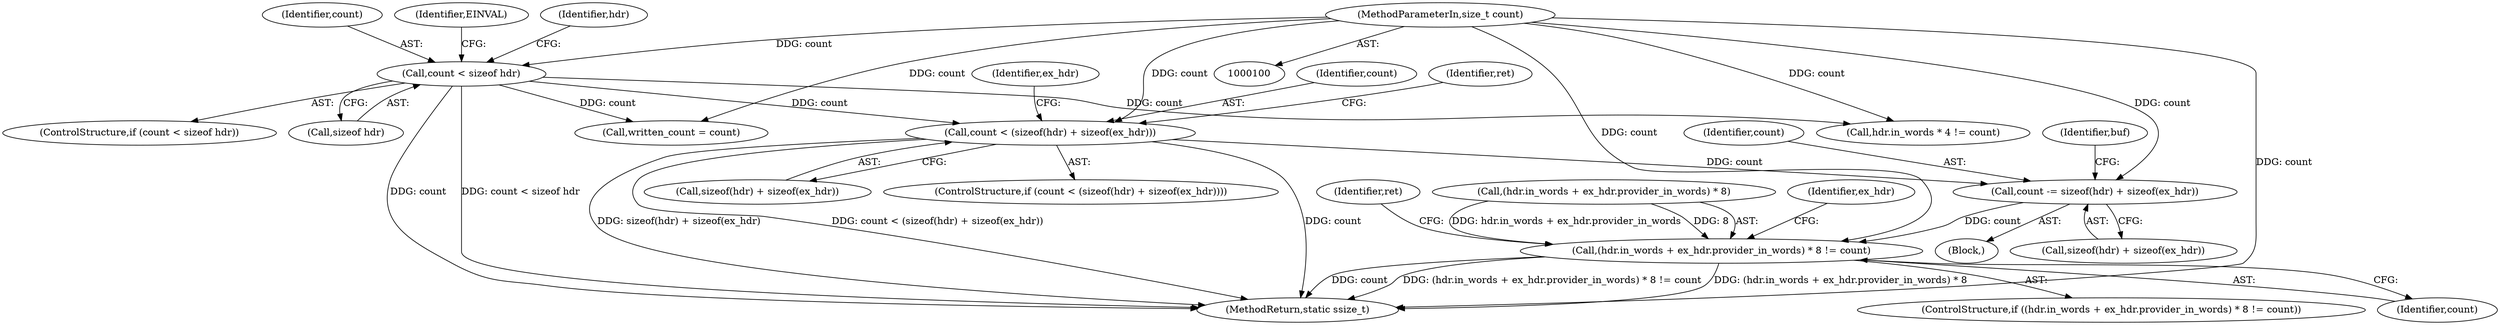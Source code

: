 digraph "0_linux_e6bd18f57aad1a2d1ef40e646d03ed0f2515c9e3_1@API" {
"1000357" [label="(Call,count -= sizeof(hdr) + sizeof(ex_hdr))"];
"1000328" [label="(Call,count < (sizeof(hdr) + sizeof(ex_hdr)))"];
"1000103" [label="(MethodParameterIn,size_t count)"];
"1000127" [label="(Call,count < sizeof hdr)"];
"1000372" [label="(Call,(hdr.in_words + ex_hdr.provider_in_words) * 8 != count)"];
"1000385" [label="(Identifier,ret)"];
"1000255" [label="(Call,hdr.in_words * 4 != count)"];
"1000297" [label="(Call,written_count = count)"];
"1000129" [label="(Call,sizeof hdr)"];
"1000359" [label="(Call,sizeof(hdr) + sizeof(ex_hdr))"];
"1000328" [label="(Call,count < (sizeof(hdr) + sizeof(ex_hdr)))"];
"1000358" [label="(Identifier,count)"];
"1000103" [label="(MethodParameterIn,size_t count)"];
"1000540" [label="(MethodReturn,static ssize_t)"];
"1000371" [label="(ControlStructure,if ((hdr.in_words + ex_hdr.provider_in_words) * 8 != count))"];
"1000126" [label="(ControlStructure,if (count < sizeof hdr))"];
"1000292" [label="(Block,)"];
"1000382" [label="(Identifier,count)"];
"1000128" [label="(Identifier,count)"];
"1000373" [label="(Call,(hdr.in_words + ex_hdr.provider_in_words) * 8)"];
"1000391" [label="(Identifier,ex_hdr)"];
"1000133" [label="(Identifier,EINVAL)"];
"1000344" [label="(Identifier,ex_hdr)"];
"1000329" [label="(Identifier,count)"];
"1000365" [label="(Identifier,buf)"];
"1000372" [label="(Call,(hdr.in_words + ex_hdr.provider_in_words) * 8 != count)"];
"1000327" [label="(ControlStructure,if (count < (sizeof(hdr) + sizeof(ex_hdr))))"];
"1000330" [label="(Call,sizeof(hdr) + sizeof(ex_hdr))"];
"1000127" [label="(Call,count < sizeof hdr)"];
"1000137" [label="(Identifier,hdr)"];
"1000337" [label="(Identifier,ret)"];
"1000357" [label="(Call,count -= sizeof(hdr) + sizeof(ex_hdr))"];
"1000357" -> "1000292"  [label="AST: "];
"1000357" -> "1000359"  [label="CFG: "];
"1000358" -> "1000357"  [label="AST: "];
"1000359" -> "1000357"  [label="AST: "];
"1000365" -> "1000357"  [label="CFG: "];
"1000328" -> "1000357"  [label="DDG: count"];
"1000103" -> "1000357"  [label="DDG: count"];
"1000357" -> "1000372"  [label="DDG: count"];
"1000328" -> "1000327"  [label="AST: "];
"1000328" -> "1000330"  [label="CFG: "];
"1000329" -> "1000328"  [label="AST: "];
"1000330" -> "1000328"  [label="AST: "];
"1000337" -> "1000328"  [label="CFG: "];
"1000344" -> "1000328"  [label="CFG: "];
"1000328" -> "1000540"  [label="DDG: count < (sizeof(hdr) + sizeof(ex_hdr))"];
"1000328" -> "1000540"  [label="DDG: count"];
"1000328" -> "1000540"  [label="DDG: sizeof(hdr) + sizeof(ex_hdr)"];
"1000103" -> "1000328"  [label="DDG: count"];
"1000127" -> "1000328"  [label="DDG: count"];
"1000103" -> "1000100"  [label="AST: "];
"1000103" -> "1000540"  [label="DDG: count"];
"1000103" -> "1000127"  [label="DDG: count"];
"1000103" -> "1000255"  [label="DDG: count"];
"1000103" -> "1000297"  [label="DDG: count"];
"1000103" -> "1000372"  [label="DDG: count"];
"1000127" -> "1000126"  [label="AST: "];
"1000127" -> "1000129"  [label="CFG: "];
"1000128" -> "1000127"  [label="AST: "];
"1000129" -> "1000127"  [label="AST: "];
"1000133" -> "1000127"  [label="CFG: "];
"1000137" -> "1000127"  [label="CFG: "];
"1000127" -> "1000540"  [label="DDG: count < sizeof hdr"];
"1000127" -> "1000540"  [label="DDG: count"];
"1000127" -> "1000255"  [label="DDG: count"];
"1000127" -> "1000297"  [label="DDG: count"];
"1000372" -> "1000371"  [label="AST: "];
"1000372" -> "1000382"  [label="CFG: "];
"1000373" -> "1000372"  [label="AST: "];
"1000382" -> "1000372"  [label="AST: "];
"1000385" -> "1000372"  [label="CFG: "];
"1000391" -> "1000372"  [label="CFG: "];
"1000372" -> "1000540"  [label="DDG: (hdr.in_words + ex_hdr.provider_in_words) * 8"];
"1000372" -> "1000540"  [label="DDG: count"];
"1000372" -> "1000540"  [label="DDG: (hdr.in_words + ex_hdr.provider_in_words) * 8 != count"];
"1000373" -> "1000372"  [label="DDG: hdr.in_words + ex_hdr.provider_in_words"];
"1000373" -> "1000372"  [label="DDG: 8"];
}
